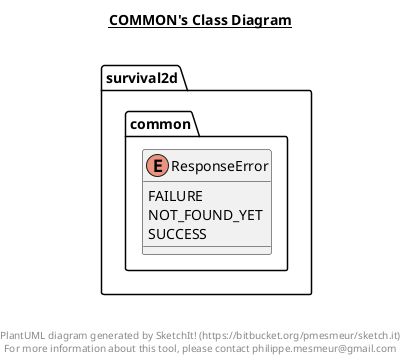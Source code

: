 @startuml

title __COMMON's Class Diagram__\n

  namespace survival2d {
    namespace common {
      enum ResponseError {
        FAILURE
        NOT_FOUND_YET
        SUCCESS
      }
    }
  }
  



right footer


PlantUML diagram generated by SketchIt! (https://bitbucket.org/pmesmeur/sketch.it)
For more information about this tool, please contact philippe.mesmeur@gmail.com
endfooter

@enduml
